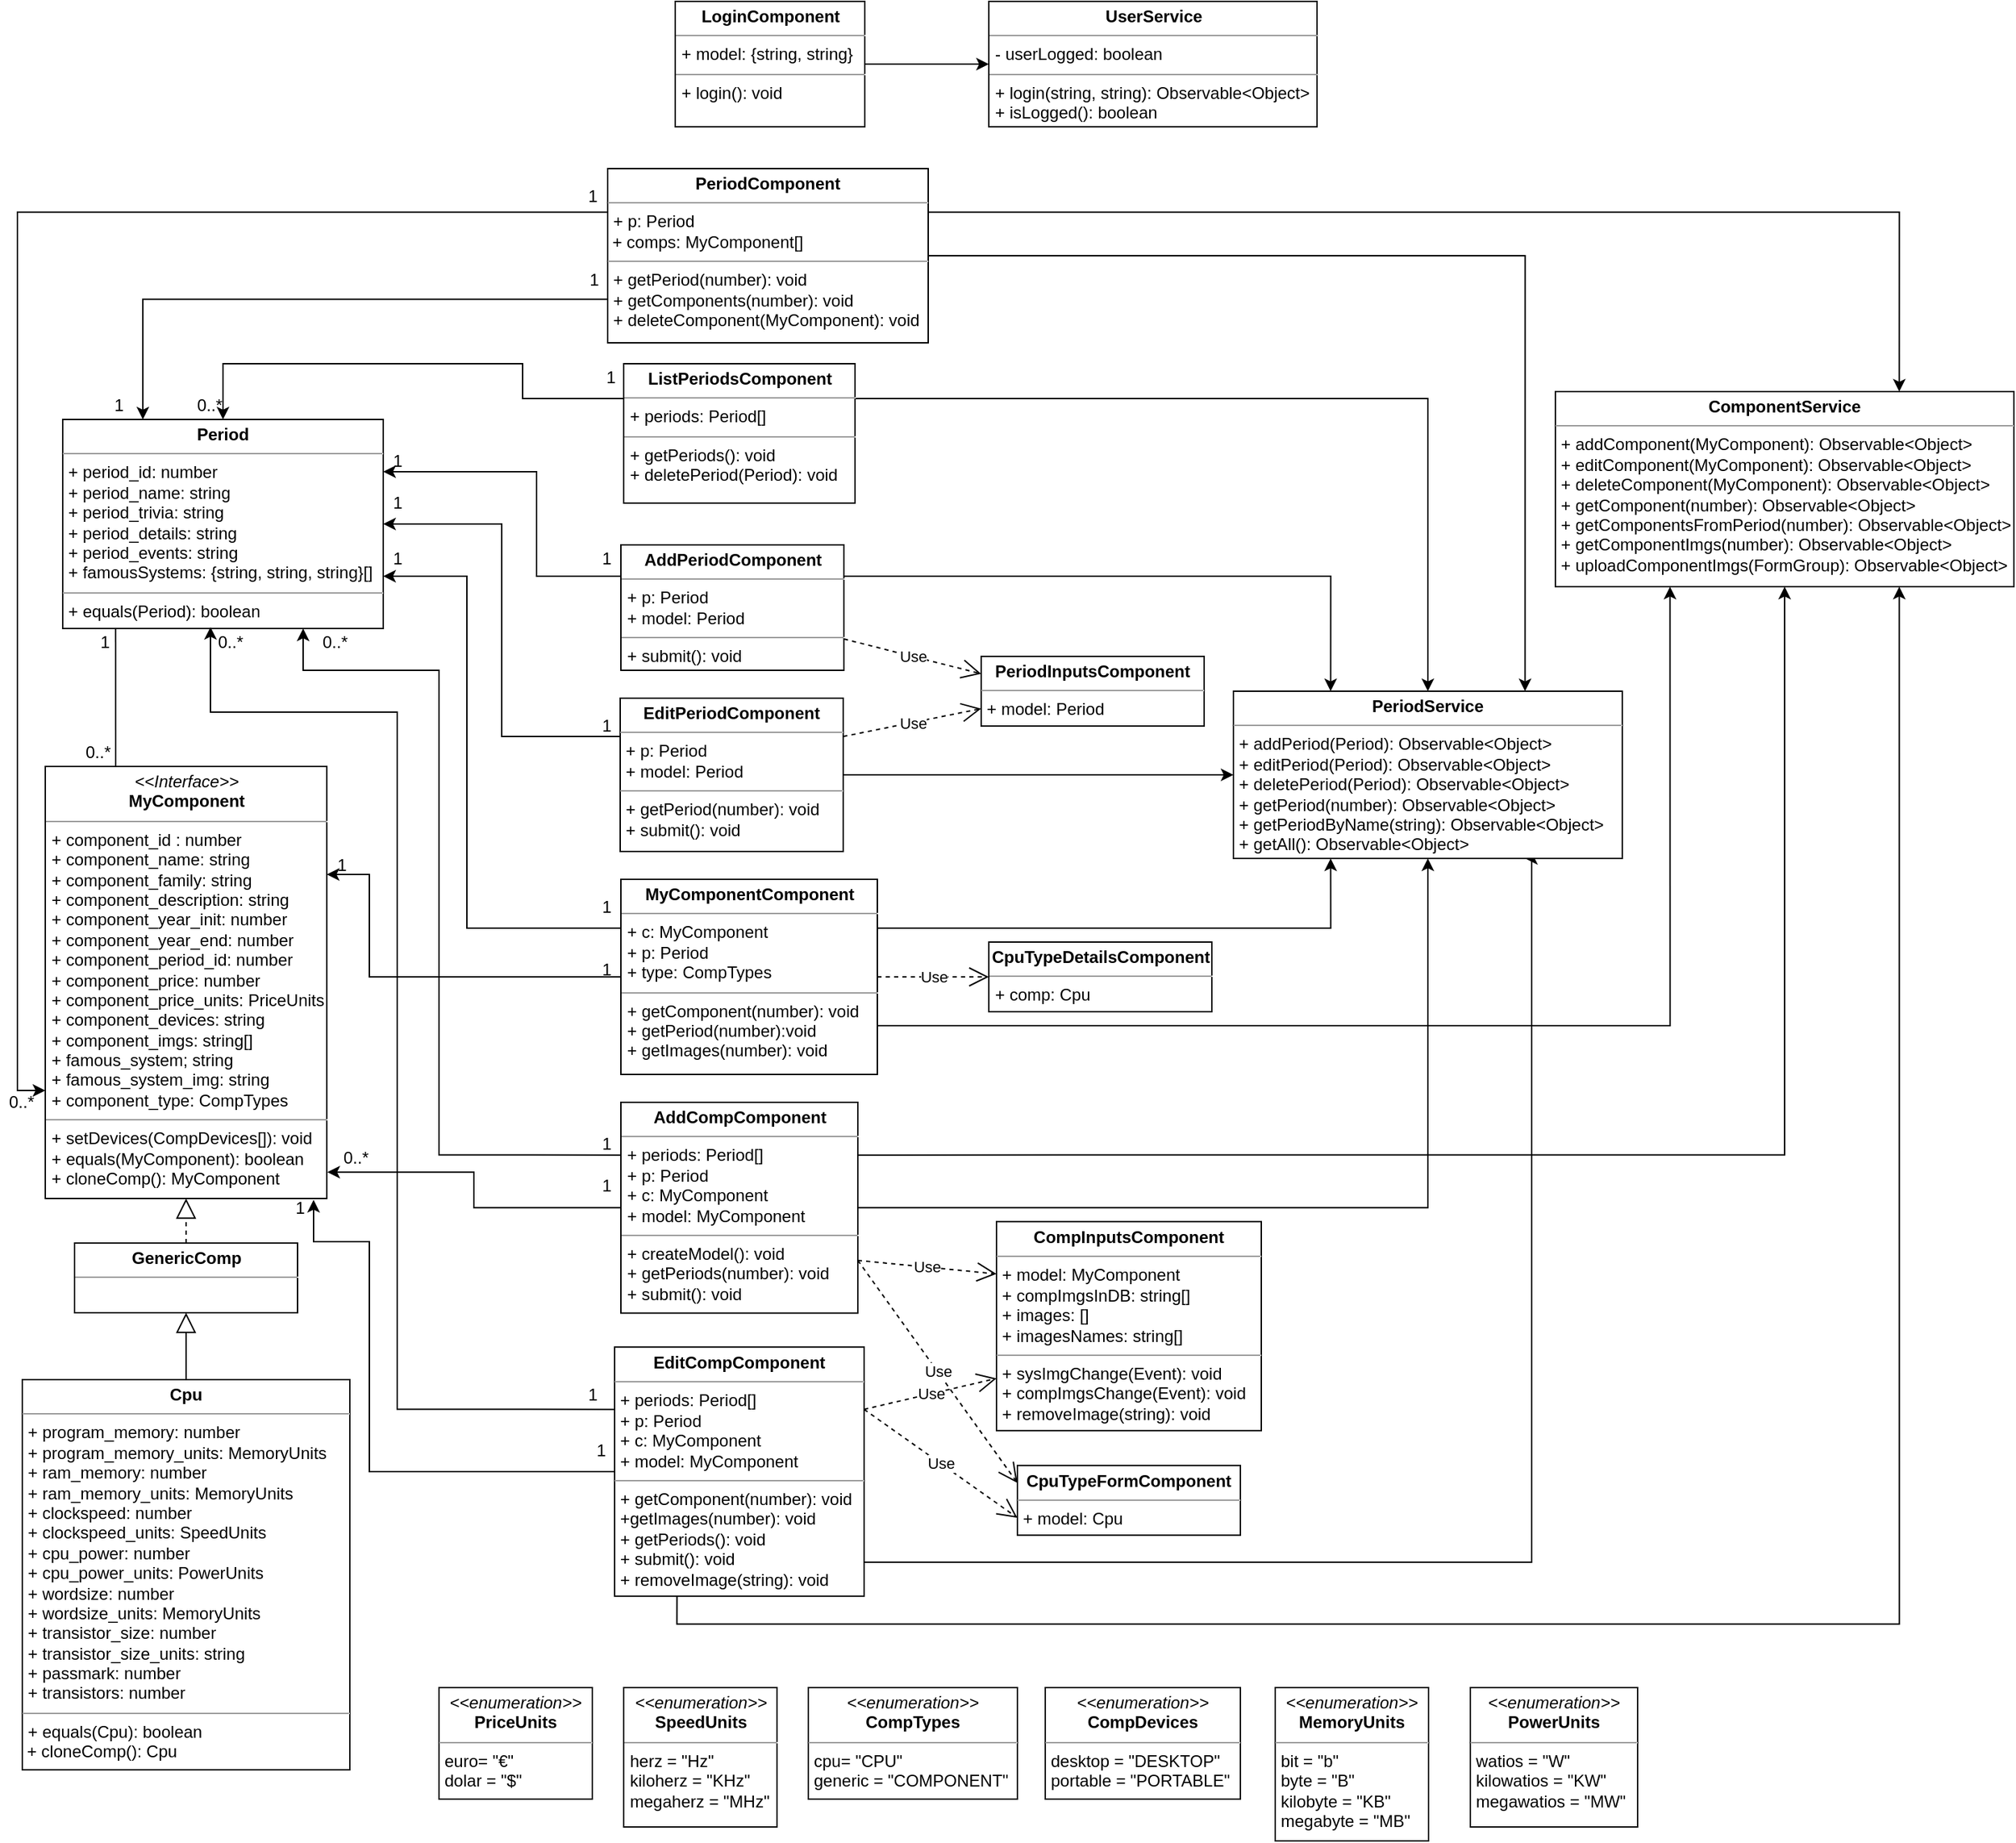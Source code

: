 <mxfile version="18.0.3" type="device"><diagram id="C5RBs43oDa-KdzZeNtuy" name="Page-1"><mxGraphModel dx="780" dy="1112" grid="1" gridSize="10" guides="1" tooltips="1" connect="1" arrows="1" fold="1" page="1" pageScale="1" pageWidth="827" pageHeight="1169" math="0" shadow="0"><root><mxCell id="WIyWlLk6GJQsqaUBKTNV-0"/><mxCell id="WIyWlLk6GJQsqaUBKTNV-1" parent="WIyWlLk6GJQsqaUBKTNV-0"/><mxCell id="YOO6VdOav5865KsUb870-1" style="edgeStyle=orthogonalEdgeStyle;rounded=0;orthogonalLoop=1;jettySize=auto;html=1;exitX=0.25;exitY=0;exitDx=0;exitDy=0;entryX=0.165;entryY=1;entryDx=0;entryDy=0;endArrow=none;endFill=0;entryPerimeter=0;" parent="WIyWlLk6GJQsqaUBKTNV-1" source="FJSKuB5gMshPoz5gB_gB-0" target="FJSKuB5gMshPoz5gB_gB-19" edge="1"><mxGeometry relative="1" as="geometry"/></mxCell><mxCell id="FJSKuB5gMshPoz5gB_gB-0" value="&lt;p style=&quot;margin: 0px ; margin-top: 4px ; text-align: center&quot;&gt;&lt;i&gt;&amp;lt;&amp;lt;Interface&amp;gt;&amp;gt;&lt;/i&gt;&lt;br&gt;&lt;b&gt;MyComponent&lt;/b&gt;&lt;/p&gt;&lt;hr size=&quot;1&quot;&gt;&lt;p style=&quot;margin: 0px ; margin-left: 4px&quot;&gt;+ component_id : number&lt;br&gt;+ component_name: string&lt;/p&gt;&lt;p style=&quot;margin: 0px ; margin-left: 4px&quot;&gt;+ component_family: string&lt;/p&gt;&lt;p style=&quot;margin: 0px ; margin-left: 4px&quot;&gt;+ component_description: string&lt;br&gt;&lt;/p&gt;&lt;p style=&quot;margin: 0px ; margin-left: 4px&quot;&gt;+ component_year_init: number&lt;br&gt;&lt;/p&gt;&lt;p style=&quot;margin: 0px ; margin-left: 4px&quot;&gt;+ component_year_end: number&lt;br&gt;&lt;/p&gt;&lt;p style=&quot;margin: 0px ; margin-left: 4px&quot;&gt;+ component_period_id: number&lt;br&gt;&lt;/p&gt;&lt;p style=&quot;margin: 0px ; margin-left: 4px&quot;&gt;+ component_price: number&lt;br&gt;&lt;/p&gt;&lt;p style=&quot;margin: 0px ; margin-left: 4px&quot;&gt;+ component_price_units: PriceUnits&lt;br&gt;&lt;/p&gt;&lt;p style=&quot;margin: 0px ; margin-left: 4px&quot;&gt;+ component_devices: string&lt;br&gt;&lt;/p&gt;&lt;p style=&quot;margin: 0px ; margin-left: 4px&quot;&gt;+ component_imgs: string[]&lt;br&gt;&lt;/p&gt;&lt;p style=&quot;margin: 0px ; margin-left: 4px&quot;&gt;+ famous_system; string&lt;br&gt;&lt;/p&gt;&lt;p style=&quot;margin: 0px ; margin-left: 4px&quot;&gt;+ famous_system_img: string&lt;/p&gt;&lt;p style=&quot;margin: 0px ; margin-left: 4px&quot;&gt;+ component_type: CompTypes&lt;br&gt;&lt;/p&gt;&lt;hr size=&quot;1&quot;&gt;&lt;p style=&quot;margin: 0px ; margin-left: 4px&quot;&gt;+ setDevices(CompDevices[]): void&lt;br&gt;+ equals(MyComponent): boolean&lt;/p&gt;&lt;p style=&quot;margin: 0px ; margin-left: 4px&quot;&gt;+ cloneComp(): MyComponent&lt;br&gt;&lt;/p&gt;" style="verticalAlign=top;align=left;overflow=fill;fontSize=12;fontFamily=Helvetica;html=1;" parent="WIyWlLk6GJQsqaUBKTNV-1" vertex="1"><mxGeometry x="157.5" y="569" width="202" height="310" as="geometry"/></mxCell><mxCell id="FJSKuB5gMshPoz5gB_gB-4" value="&lt;p style=&quot;margin: 0px ; margin-top: 4px ; text-align: center&quot;&gt;&lt;i&gt;&amp;lt;&amp;lt;enumeration&amp;gt;&amp;gt;&lt;/i&gt;&lt;br&gt;&lt;b&gt;CompDevices&lt;/b&gt;&lt;/p&gt;&lt;hr size=&quot;1&quot;&gt;&lt;p style=&quot;margin: 0px ; margin-left: 4px&quot;&gt;desktop = &quot;DESKTOP&quot;&lt;/p&gt;&lt;p style=&quot;margin: 0px ; margin-left: 4px&quot;&gt;portable = &quot;PORTABLE&quot;&lt;/p&gt;" style="verticalAlign=top;align=left;overflow=fill;fontSize=12;fontFamily=Helvetica;html=1;" parent="WIyWlLk6GJQsqaUBKTNV-1" vertex="1"><mxGeometry x="875" y="1230" width="140" height="80" as="geometry"/></mxCell><mxCell id="FJSKuB5gMshPoz5gB_gB-5" value="&lt;p style=&quot;margin: 0px ; margin-top: 4px ; text-align: center&quot;&gt;&lt;i&gt;&amp;lt;&amp;lt;enumeration&amp;gt;&amp;gt;&lt;/i&gt;&lt;br&gt;&lt;b&gt;CompTypes&lt;/b&gt;&lt;/p&gt;&lt;hr size=&quot;1&quot;&gt;&lt;p style=&quot;margin: 0px ; margin-left: 4px&quot;&gt;cpu= &quot;CPU&quot;&lt;/p&gt;&lt;p style=&quot;margin: 0px ; margin-left: 4px&quot;&gt;generic = &quot;COMPONENT&quot;&lt;/p&gt;" style="verticalAlign=top;align=left;overflow=fill;fontSize=12;fontFamily=Helvetica;html=1;" parent="WIyWlLk6GJQsqaUBKTNV-1" vertex="1"><mxGeometry x="705" y="1230" width="150" height="80" as="geometry"/></mxCell><mxCell id="FJSKuB5gMshPoz5gB_gB-6" value="&lt;p style=&quot;margin: 0px ; margin-top: 4px ; text-align: center&quot;&gt;&lt;i&gt;&amp;lt;&amp;lt;enumeration&amp;gt;&amp;gt;&lt;/i&gt;&lt;br&gt;&lt;b&gt;MemoryUnits&lt;/b&gt;&lt;/p&gt;&lt;hr size=&quot;1&quot;&gt;&lt;p style=&quot;margin: 0px ; margin-left: 4px&quot;&gt;bit = &quot;b&quot;&lt;/p&gt;&lt;p style=&quot;margin: 0px ; margin-left: 4px&quot;&gt;byte = &quot;B&quot;&lt;/p&gt;&lt;p style=&quot;margin: 0px ; margin-left: 4px&quot;&gt;kilobyte = &quot;KB&quot;&lt;/p&gt;&lt;p style=&quot;margin: 0px ; margin-left: 4px&quot;&gt;megabyte = &quot;MB&quot;&lt;/p&gt;" style="verticalAlign=top;align=left;overflow=fill;fontSize=12;fontFamily=Helvetica;html=1;" parent="WIyWlLk6GJQsqaUBKTNV-1" vertex="1"><mxGeometry x="1040" y="1230" width="110" height="110" as="geometry"/></mxCell><mxCell id="FJSKuB5gMshPoz5gB_gB-7" value="&lt;p style=&quot;margin: 0px ; margin-top: 4px ; text-align: center&quot;&gt;&lt;i&gt;&amp;lt;&amp;lt;enumeration&amp;gt;&amp;gt;&lt;/i&gt;&lt;br&gt;&lt;b&gt;SpeedUnits&lt;/b&gt;&lt;/p&gt;&lt;hr size=&quot;1&quot;&gt;&lt;p style=&quot;margin: 0px ; margin-left: 4px&quot;&gt;herz = &quot;Hz&quot;&lt;/p&gt;&lt;p style=&quot;margin: 0px ; margin-left: 4px&quot;&gt;kiloherz = &quot;KHz&quot;&lt;/p&gt;&lt;p style=&quot;margin: 0px ; margin-left: 4px&quot;&gt;megaherz = &quot;MHz&quot;&lt;/p&gt;" style="verticalAlign=top;align=left;overflow=fill;fontSize=12;fontFamily=Helvetica;html=1;" parent="WIyWlLk6GJQsqaUBKTNV-1" vertex="1"><mxGeometry x="572.5" y="1230" width="110" height="100" as="geometry"/></mxCell><mxCell id="FJSKuB5gMshPoz5gB_gB-8" value="&lt;p style=&quot;margin: 0px ; margin-top: 4px ; text-align: center&quot;&gt;&lt;i&gt;&amp;lt;&amp;lt;enumeration&amp;gt;&amp;gt;&lt;/i&gt;&lt;br&gt;&lt;b&gt;PowerUnits&lt;/b&gt;&lt;/p&gt;&lt;hr size=&quot;1&quot;&gt;&lt;p style=&quot;margin: 0px ; margin-left: 4px&quot;&gt;watios = &quot;W&quot;&lt;/p&gt;&lt;p style=&quot;margin: 0px ; margin-left: 4px&quot;&gt;kilowatios = &quot;KW&quot;&lt;/p&gt;&lt;p style=&quot;margin: 0px ; margin-left: 4px&quot;&gt;megawatios = &quot;MW&quot;&lt;/p&gt;" style="verticalAlign=top;align=left;overflow=fill;fontSize=12;fontFamily=Helvetica;html=1;" parent="WIyWlLk6GJQsqaUBKTNV-1" vertex="1"><mxGeometry x="1180" y="1230" width="120" height="100" as="geometry"/></mxCell><mxCell id="FJSKuB5gMshPoz5gB_gB-9" value="&lt;p style=&quot;margin: 0px ; margin-top: 4px ; text-align: center&quot;&gt;&lt;i&gt;&amp;lt;&amp;lt;enumeration&amp;gt;&amp;gt;&lt;/i&gt;&lt;br&gt;&lt;b&gt;PriceUnits&lt;/b&gt;&lt;/p&gt;&lt;hr size=&quot;1&quot;&gt;&lt;p style=&quot;margin: 0px ; margin-left: 4px&quot;&gt;euro= &quot;€&lt;span&gt;&quot;&lt;/span&gt;&lt;/p&gt;&lt;p style=&quot;margin: 0px ; margin-left: 4px&quot;&gt;dolar = &quot;$&quot;&lt;/p&gt;" style="verticalAlign=top;align=left;overflow=fill;fontSize=12;fontFamily=Helvetica;html=1;" parent="WIyWlLk6GJQsqaUBKTNV-1" vertex="1"><mxGeometry x="440" y="1230" width="110" height="80" as="geometry"/></mxCell><mxCell id="FJSKuB5gMshPoz5gB_gB-10" value="" style="endArrow=block;dashed=1;endFill=0;endSize=12;html=1;rounded=0;entryX=0.5;entryY=1;entryDx=0;entryDy=0;exitX=0.5;exitY=0;exitDx=0;exitDy=0;" parent="WIyWlLk6GJQsqaUBKTNV-1" source="FJSKuB5gMshPoz5gB_gB-11" target="FJSKuB5gMshPoz5gB_gB-0" edge="1"><mxGeometry width="160" relative="1" as="geometry"><mxPoint x="231.5" y="911" as="sourcePoint"/><mxPoint x="288.5" y="911" as="targetPoint"/></mxGeometry></mxCell><mxCell id="FJSKuB5gMshPoz5gB_gB-11" value="&lt;p style=&quot;margin: 0px ; margin-top: 4px ; text-align: center&quot;&gt;&lt;b&gt;GenericComp&lt;/b&gt;&lt;/p&gt;&lt;hr size=&quot;1&quot;&gt;&lt;p style=&quot;margin: 0px ; margin-left: 4px&quot;&gt;&lt;/p&gt;&lt;p style=&quot;margin: 0px ; margin-left: 4px&quot;&gt;&lt;br&gt;&lt;/p&gt;" style="verticalAlign=top;align=left;overflow=fill;fontSize=12;fontFamily=Helvetica;html=1;" parent="WIyWlLk6GJQsqaUBKTNV-1" vertex="1"><mxGeometry x="178.5" y="911" width="160" height="50" as="geometry"/></mxCell><mxCell id="FJSKuB5gMshPoz5gB_gB-15" value="&lt;p style=&quot;margin: 0px ; margin-top: 4px ; text-align: center&quot;&gt;&lt;b&gt;Cpu&lt;/b&gt;&lt;/p&gt;&lt;hr size=&quot;1&quot;&gt;&lt;p style=&quot;margin: 0px ; margin-left: 4px&quot;&gt;+&amp;nbsp;&lt;span&gt;program_memory: number&lt;/span&gt;&lt;/p&gt;&lt;p style=&quot;margin: 0px ; margin-left: 4px&quot;&gt;+ program_memory_units: MemoryUnits&lt;/p&gt;&lt;p style=&quot;margin: 0px ; margin-left: 4px&quot;&gt;+ ram_memory: number&lt;/p&gt;&lt;p style=&quot;margin: 0px ; margin-left: 4px&quot;&gt;+ ram_memory_units: MemoryUnits&lt;/p&gt;&lt;p style=&quot;margin: 0px ; margin-left: 4px&quot;&gt;+ clockspeed: number&lt;/p&gt;&lt;p style=&quot;margin: 0px ; margin-left: 4px&quot;&gt;+ clockspeed_units: SpeedUnits&lt;/p&gt;&lt;p style=&quot;margin: 0px ; margin-left: 4px&quot;&gt;+ cpu_power: number&lt;/p&gt;&lt;p style=&quot;margin: 0px ; margin-left: 4px&quot;&gt;+ cpu_power_units: PowerUnits&lt;/p&gt;&lt;p style=&quot;margin: 0px ; margin-left: 4px&quot;&gt;+ wordsize: number&lt;/p&gt;&lt;p style=&quot;margin: 0px ; margin-left: 4px&quot;&gt;+ wordsize_units: MemoryUnits&lt;/p&gt;&lt;p style=&quot;margin: 0px ; margin-left: 4px&quot;&gt;+ transistor_size: number&lt;/p&gt;&lt;p style=&quot;margin: 0px ; margin-left: 4px&quot;&gt;+ transistor_size_units: string&lt;/p&gt;&lt;p style=&quot;margin: 0px ; margin-left: 4px&quot;&gt;+ passmark: number&lt;/p&gt;&lt;p style=&quot;margin: 0px ; margin-left: 4px&quot;&gt;+ transistors: number&lt;/p&gt;&lt;hr size=&quot;1&quot;&gt;&lt;p style=&quot;margin: 0px ; margin-left: 4px&quot;&gt;+ equals(Cpu): boolean&lt;/p&gt;&amp;nbsp;+ cloneComp(): Cpu" style="verticalAlign=top;align=left;overflow=fill;fontSize=12;fontFamily=Helvetica;html=1;" parent="WIyWlLk6GJQsqaUBKTNV-1" vertex="1"><mxGeometry x="141" y="1009" width="235" height="280" as="geometry"/></mxCell><mxCell id="FJSKuB5gMshPoz5gB_gB-18" value="" style="endArrow=block;endFill=0;endSize=12;html=1;rounded=0;entryX=0.5;entryY=1;entryDx=0;entryDy=0;exitX=0.5;exitY=0;exitDx=0;exitDy=0;" parent="WIyWlLk6GJQsqaUBKTNV-1" source="FJSKuB5gMshPoz5gB_gB-15" target="FJSKuB5gMshPoz5gB_gB-11" edge="1"><mxGeometry width="160" relative="1" as="geometry"><mxPoint x="239.5" y="979" as="sourcePoint"/><mxPoint x="399.5" y="979" as="targetPoint"/></mxGeometry></mxCell><mxCell id="FJSKuB5gMshPoz5gB_gB-19" value="&lt;p style=&quot;margin: 0px ; margin-top: 4px ; text-align: center&quot;&gt;&lt;b&gt;Period&lt;/b&gt;&lt;/p&gt;&lt;hr size=&quot;1&quot;&gt;&lt;p style=&quot;margin: 0px ; margin-left: 4px&quot;&gt;+&amp;nbsp;&lt;span&gt;period_id: number&lt;/span&gt;&lt;/p&gt;&lt;p style=&quot;margin: 0px ; margin-left: 4px&quot;&gt;+ period_name: string&lt;/p&gt;&lt;p style=&quot;margin: 0px ; margin-left: 4px&quot;&gt;+ period_trivia: string&lt;/p&gt;&lt;p style=&quot;margin: 0px ; margin-left: 4px&quot;&gt;+ period_details: string&lt;/p&gt;&lt;p style=&quot;margin: 0px ; margin-left: 4px&quot;&gt;+ period_events: string&lt;/p&gt;&lt;p style=&quot;margin: 0px ; margin-left: 4px&quot;&gt;+ famousSystems: {string, string, string}[]&lt;/p&gt;&lt;hr size=&quot;1&quot;&gt;&lt;p style=&quot;margin: 0px ; margin-left: 4px&quot;&gt;+ equals(Period): boolean&lt;/p&gt;" style="verticalAlign=top;align=left;overflow=fill;fontSize=12;fontFamily=Helvetica;html=1;" parent="WIyWlLk6GJQsqaUBKTNV-1" vertex="1"><mxGeometry x="170" y="320" width="230" height="150" as="geometry"/></mxCell><mxCell id="2te2WkNnvzrImMOPD-Q6-28" style="edgeStyle=orthogonalEdgeStyle;rounded=0;orthogonalLoop=1;jettySize=auto;html=1;exitX=0;exitY=0.25;exitDx=0;exitDy=0;entryX=0.75;entryY=1;entryDx=0;entryDy=0;" parent="WIyWlLk6GJQsqaUBKTNV-1" source="2te2WkNnvzrImMOPD-Q6-0" target="FJSKuB5gMshPoz5gB_gB-19" edge="1"><mxGeometry relative="1" as="geometry"><Array as="points"><mxPoint x="440" y="848"/><mxPoint x="440" y="500"/><mxPoint x="343" y="500"/></Array></mxGeometry></mxCell><mxCell id="2te2WkNnvzrImMOPD-Q6-55" style="edgeStyle=orthogonalEdgeStyle;rounded=0;orthogonalLoop=1;jettySize=auto;html=1;exitX=0;exitY=0.5;exitDx=0;exitDy=0;entryX=1.002;entryY=0.939;entryDx=0;entryDy=0;entryPerimeter=0;" parent="WIyWlLk6GJQsqaUBKTNV-1" source="2te2WkNnvzrImMOPD-Q6-0" target="FJSKuB5gMshPoz5gB_gB-0" edge="1"><mxGeometry relative="1" as="geometry"/></mxCell><mxCell id="2te2WkNnvzrImMOPD-Q6-69" style="edgeStyle=orthogonalEdgeStyle;rounded=0;orthogonalLoop=1;jettySize=auto;html=1;exitX=1;exitY=0.25;exitDx=0;exitDy=0;" parent="WIyWlLk6GJQsqaUBKTNV-1" source="2te2WkNnvzrImMOPD-Q6-0" target="2te2WkNnvzrImMOPD-Q6-12" edge="1"><mxGeometry relative="1" as="geometry"/></mxCell><mxCell id="2te2WkNnvzrImMOPD-Q6-76" style="edgeStyle=orthogonalEdgeStyle;rounded=0;orthogonalLoop=1;jettySize=auto;html=1;exitX=1;exitY=0.5;exitDx=0;exitDy=0;entryX=0.5;entryY=1;entryDx=0;entryDy=0;" parent="WIyWlLk6GJQsqaUBKTNV-1" source="2te2WkNnvzrImMOPD-Q6-0" target="2te2WkNnvzrImMOPD-Q6-13" edge="1"><mxGeometry relative="1" as="geometry"/></mxCell><mxCell id="2te2WkNnvzrImMOPD-Q6-0" value="&lt;p style=&quot;margin:0px;margin-top:4px;text-align:center;&quot;&gt;&lt;b&gt;AddCompComponent&lt;/b&gt;&lt;/p&gt;&lt;hr size=&quot;1&quot;&gt;&lt;p style=&quot;margin:0px;margin-left:4px;&quot;&gt;+ periods: Period[]&lt;/p&gt;&lt;p style=&quot;margin:0px;margin-left:4px;&quot;&gt;+ p: Period&lt;/p&gt;&lt;p style=&quot;margin:0px;margin-left:4px;&quot;&gt;+ c: MyComponent&lt;/p&gt;&lt;p style=&quot;margin:0px;margin-left:4px;&quot;&gt;+ model: MyComponent&lt;/p&gt;&lt;hr size=&quot;1&quot;&gt;&lt;p style=&quot;margin:0px;margin-left:4px;&quot;&gt;+ createModel(): void&lt;/p&gt;&lt;p style=&quot;margin:0px;margin-left:4px;&quot;&gt;+ getPeriods(number): void&lt;/p&gt;&lt;p style=&quot;margin:0px;margin-left:4px;&quot;&gt;+ submit(): void&lt;/p&gt;" style="verticalAlign=top;align=left;overflow=fill;fontSize=12;fontFamily=Helvetica;html=1;" parent="WIyWlLk6GJQsqaUBKTNV-1" vertex="1"><mxGeometry x="570.5" y="810" width="170" height="151.25" as="geometry"/></mxCell><mxCell id="2te2WkNnvzrImMOPD-Q6-25" style="edgeStyle=orthogonalEdgeStyle;rounded=0;orthogonalLoop=1;jettySize=auto;html=1;exitX=0;exitY=0.25;exitDx=0;exitDy=0;entryX=1;entryY=0.25;entryDx=0;entryDy=0;" parent="WIyWlLk6GJQsqaUBKTNV-1" source="2te2WkNnvzrImMOPD-Q6-1" target="FJSKuB5gMshPoz5gB_gB-19" edge="1"><mxGeometry relative="1" as="geometry"><Array as="points"><mxPoint x="510" y="433"/><mxPoint x="510" y="358"/></Array></mxGeometry></mxCell><mxCell id="2te2WkNnvzrImMOPD-Q6-73" style="edgeStyle=orthogonalEdgeStyle;rounded=0;orthogonalLoop=1;jettySize=auto;html=1;exitX=1;exitY=0.25;exitDx=0;exitDy=0;entryX=0.25;entryY=0;entryDx=0;entryDy=0;" parent="WIyWlLk6GJQsqaUBKTNV-1" source="2te2WkNnvzrImMOPD-Q6-1" target="2te2WkNnvzrImMOPD-Q6-13" edge="1"><mxGeometry relative="1" as="geometry"/></mxCell><mxCell id="2te2WkNnvzrImMOPD-Q6-1" value="&lt;p style=&quot;margin:0px;margin-top:4px;text-align:center;&quot;&gt;&lt;b&gt;AddPeriodComponent&lt;/b&gt;&lt;/p&gt;&lt;hr size=&quot;1&quot;&gt;&lt;p style=&quot;margin:0px;margin-left:4px;&quot;&gt;+ p: Period&lt;/p&gt;&lt;p style=&quot;margin:0px;margin-left:4px;&quot;&gt;+ model: Period&lt;/p&gt;&lt;hr size=&quot;1&quot;&gt;&lt;p style=&quot;margin:0px;margin-left:4px;&quot;&gt;+ submit(): void&lt;/p&gt;" style="verticalAlign=top;align=left;overflow=fill;fontSize=12;fontFamily=Helvetica;html=1;" parent="WIyWlLk6GJQsqaUBKTNV-1" vertex="1"><mxGeometry x="570.5" y="410" width="160" height="90" as="geometry"/></mxCell><mxCell id="2te2WkNnvzrImMOPD-Q6-2" value="&lt;p style=&quot;margin:0px;margin-top:4px;text-align:center;&quot;&gt;&lt;b&gt;CompInputsComponent&lt;/b&gt;&lt;/p&gt;&lt;hr size=&quot;1&quot;&gt;&lt;p style=&quot;margin:0px;margin-left:4px;&quot;&gt;+ model: MyComponent&lt;/p&gt;&lt;p style=&quot;margin:0px;margin-left:4px;&quot;&gt;+ compImgsInDB: string[]&lt;/p&gt;&lt;p style=&quot;margin:0px;margin-left:4px;&quot;&gt;+ images: []&lt;/p&gt;&lt;p style=&quot;margin:0px;margin-left:4px;&quot;&gt;+ imagesNames: string[]&lt;/p&gt;&lt;hr size=&quot;1&quot;&gt;&lt;p style=&quot;margin:0px;margin-left:4px;&quot;&gt;&lt;span style=&quot;background-color: initial;&quot;&gt;+ sysImgChange(Event): void&lt;/span&gt;&lt;br&gt;&lt;/p&gt;&lt;p style=&quot;margin:0px;margin-left:4px;&quot;&gt;+ compImgsChange(Event): void&lt;/p&gt;&lt;p style=&quot;margin:0px;margin-left:4px;&quot;&gt;+ removeImage(string): void&lt;/p&gt;" style="verticalAlign=top;align=left;overflow=fill;fontSize=12;fontFamily=Helvetica;html=1;" parent="WIyWlLk6GJQsqaUBKTNV-1" vertex="1"><mxGeometry x="840" y="895.63" width="190" height="150" as="geometry"/></mxCell><mxCell id="2te2WkNnvzrImMOPD-Q6-3" value="&lt;p style=&quot;margin:0px;margin-top:4px;text-align:center;&quot;&gt;&lt;b&gt;CpuTypeDetailsComponent&lt;/b&gt;&lt;/p&gt;&lt;hr size=&quot;1&quot;&gt;&lt;p style=&quot;margin:0px;margin-left:4px;&quot;&gt;+ comp: Cpu&lt;/p&gt;&lt;p style=&quot;margin:0px;margin-left:4px;&quot;&gt;&lt;br&gt;&lt;/p&gt;" style="verticalAlign=top;align=left;overflow=fill;fontSize=12;fontFamily=Helvetica;html=1;" parent="WIyWlLk6GJQsqaUBKTNV-1" vertex="1"><mxGeometry x="834.5" y="695" width="160" height="50" as="geometry"/></mxCell><mxCell id="2te2WkNnvzrImMOPD-Q6-4" value="&lt;p style=&quot;margin:0px;margin-top:4px;text-align:center;&quot;&gt;&lt;b&gt;CpuTypeFormComponent&lt;/b&gt;&lt;/p&gt;&lt;hr size=&quot;1&quot;&gt;&lt;p style=&quot;margin:0px;margin-left:4px;&quot;&gt;+ model: Cpu&lt;/p&gt;&lt;p style=&quot;margin:0px;margin-left:4px;&quot;&gt;&lt;br&gt;&lt;/p&gt;" style="verticalAlign=top;align=left;overflow=fill;fontSize=12;fontFamily=Helvetica;html=1;" parent="WIyWlLk6GJQsqaUBKTNV-1" vertex="1"><mxGeometry x="855" y="1070.63" width="160" height="50" as="geometry"/></mxCell><mxCell id="2te2WkNnvzrImMOPD-Q6-29" style="edgeStyle=orthogonalEdgeStyle;rounded=0;orthogonalLoop=1;jettySize=auto;html=1;exitX=0;exitY=0.25;exitDx=0;exitDy=0;entryX=0.461;entryY=0.993;entryDx=0;entryDy=0;entryPerimeter=0;" parent="WIyWlLk6GJQsqaUBKTNV-1" source="2te2WkNnvzrImMOPD-Q6-5" target="FJSKuB5gMshPoz5gB_gB-19" edge="1"><mxGeometry relative="1" as="geometry"><Array as="points"><mxPoint x="410" y="1030"/><mxPoint x="410" y="530"/><mxPoint x="276" y="530"/></Array></mxGeometry></mxCell><mxCell id="2te2WkNnvzrImMOPD-Q6-58" style="edgeStyle=orthogonalEdgeStyle;rounded=0;orthogonalLoop=1;jettySize=auto;html=1;exitX=0;exitY=0.5;exitDx=0;exitDy=0;" parent="WIyWlLk6GJQsqaUBKTNV-1" source="2te2WkNnvzrImMOPD-Q6-5" edge="1"><mxGeometry relative="1" as="geometry"><mxPoint x="350" y="880" as="targetPoint"/><Array as="points"><mxPoint x="390" y="1075"/><mxPoint x="390" y="910"/><mxPoint x="350" y="910"/></Array></mxGeometry></mxCell><mxCell id="2te2WkNnvzrImMOPD-Q6-70" style="edgeStyle=orthogonalEdgeStyle;rounded=0;orthogonalLoop=1;jettySize=auto;html=1;exitX=0.25;exitY=1;exitDx=0;exitDy=0;entryX=0.75;entryY=1;entryDx=0;entryDy=0;" parent="WIyWlLk6GJQsqaUBKTNV-1" source="2te2WkNnvzrImMOPD-Q6-5" target="2te2WkNnvzrImMOPD-Q6-12" edge="1"><mxGeometry relative="1" as="geometry"/></mxCell><mxCell id="2te2WkNnvzrImMOPD-Q6-77" style="edgeStyle=orthogonalEdgeStyle;rounded=0;orthogonalLoop=1;jettySize=auto;html=1;exitX=1;exitY=0.75;exitDx=0;exitDy=0;entryX=0.75;entryY=1;entryDx=0;entryDy=0;" parent="WIyWlLk6GJQsqaUBKTNV-1" source="2te2WkNnvzrImMOPD-Q6-5" target="2te2WkNnvzrImMOPD-Q6-13" edge="1"><mxGeometry relative="1" as="geometry"><Array as="points"><mxPoint x="745" y="1140"/><mxPoint x="1224" y="1140"/></Array><mxPoint x="1230" y="660" as="targetPoint"/></mxGeometry></mxCell><mxCell id="2te2WkNnvzrImMOPD-Q6-5" value="&lt;p style=&quot;margin:0px;margin-top:4px;text-align:center;&quot;&gt;&lt;b&gt;EditCompComponent&lt;/b&gt;&lt;/p&gt;&lt;hr size=&quot;1&quot;&gt;&lt;p style=&quot;margin:0px;margin-left:4px;&quot;&gt;&lt;span style=&quot;background-color: initial;&quot;&gt;+ periods: Period[]&lt;/span&gt;&lt;br&gt;&lt;/p&gt;&lt;p style=&quot;margin: 0px 0px 0px 4px;&quot;&gt;+ p: Period&lt;/p&gt;&lt;p style=&quot;margin: 0px 0px 0px 4px;&quot;&gt;+ c: MyComponent&lt;/p&gt;&lt;p style=&quot;margin: 0px 0px 0px 4px;&quot;&gt;+ model: MyComponent&lt;/p&gt;&lt;hr size=&quot;1&quot;&gt;&lt;p style=&quot;margin:0px;margin-left:4px;&quot;&gt;+ getComponent(number): void&lt;/p&gt;&lt;p style=&quot;margin:0px;margin-left:4px;&quot;&gt;+getImages(number): void&lt;/p&gt;&lt;p style=&quot;margin:0px;margin-left:4px;&quot;&gt;+ getPeriods(): void&lt;/p&gt;&lt;p style=&quot;margin:0px;margin-left:4px;&quot;&gt;+ submit(): void&lt;/p&gt;&lt;p style=&quot;margin:0px;margin-left:4px;&quot;&gt;+ removeImage(string): void&lt;/p&gt;" style="verticalAlign=top;align=left;overflow=fill;fontSize=12;fontFamily=Helvetica;html=1;" parent="WIyWlLk6GJQsqaUBKTNV-1" vertex="1"><mxGeometry x="566" y="985.63" width="179" height="178.75" as="geometry"/></mxCell><mxCell id="2te2WkNnvzrImMOPD-Q6-26" style="edgeStyle=orthogonalEdgeStyle;rounded=0;orthogonalLoop=1;jettySize=auto;html=1;exitX=0;exitY=0.25;exitDx=0;exitDy=0;entryX=1;entryY=0.5;entryDx=0;entryDy=0;" parent="WIyWlLk6GJQsqaUBKTNV-1" source="2te2WkNnvzrImMOPD-Q6-6" target="FJSKuB5gMshPoz5gB_gB-19" edge="1"><mxGeometry relative="1" as="geometry"/></mxCell><mxCell id="2te2WkNnvzrImMOPD-Q6-74" style="edgeStyle=orthogonalEdgeStyle;rounded=0;orthogonalLoop=1;jettySize=auto;html=1;exitX=1;exitY=0.5;exitDx=0;exitDy=0;" parent="WIyWlLk6GJQsqaUBKTNV-1" source="2te2WkNnvzrImMOPD-Q6-6" target="2te2WkNnvzrImMOPD-Q6-13" edge="1"><mxGeometry relative="1" as="geometry"/></mxCell><mxCell id="2te2WkNnvzrImMOPD-Q6-6" value="&lt;p style=&quot;margin:0px;margin-top:4px;text-align:center;&quot;&gt;&lt;b&gt;EditPeriodComponent&lt;/b&gt;&lt;/p&gt;&lt;hr size=&quot;1&quot;&gt;&lt;p style=&quot;margin:0px;margin-left:4px;&quot;&gt;+ p: Period&lt;/p&gt;&lt;p style=&quot;margin:0px;margin-left:4px;&quot;&gt;+ model: Period&lt;/p&gt;&lt;hr size=&quot;1&quot;&gt;&lt;p style=&quot;margin:0px;margin-left:4px;&quot;&gt;+ getPeriod(number): void&lt;/p&gt;&lt;p style=&quot;margin:0px;margin-left:4px;&quot;&gt;+ submit(): void&lt;/p&gt;" style="verticalAlign=top;align=left;overflow=fill;fontSize=12;fontFamily=Helvetica;html=1;" parent="WIyWlLk6GJQsqaUBKTNV-1" vertex="1"><mxGeometry x="570" y="520" width="160" height="110" as="geometry"/></mxCell><mxCell id="2te2WkNnvzrImMOPD-Q6-36" style="edgeStyle=orthogonalEdgeStyle;rounded=0;orthogonalLoop=1;jettySize=auto;html=1;exitX=0;exitY=0.25;exitDx=0;exitDy=0;entryX=0.5;entryY=0;entryDx=0;entryDy=0;" parent="WIyWlLk6GJQsqaUBKTNV-1" source="2te2WkNnvzrImMOPD-Q6-7" target="FJSKuB5gMshPoz5gB_gB-19" edge="1"><mxGeometry relative="1" as="geometry"><Array as="points"><mxPoint x="500" y="305"/><mxPoint x="500" y="280"/><mxPoint x="285" y="280"/></Array></mxGeometry></mxCell><mxCell id="2te2WkNnvzrImMOPD-Q6-72" style="edgeStyle=orthogonalEdgeStyle;rounded=0;orthogonalLoop=1;jettySize=auto;html=1;exitX=1;exitY=0.25;exitDx=0;exitDy=0;" parent="WIyWlLk6GJQsqaUBKTNV-1" source="2te2WkNnvzrImMOPD-Q6-7" target="2te2WkNnvzrImMOPD-Q6-13" edge="1"><mxGeometry relative="1" as="geometry"/></mxCell><mxCell id="2te2WkNnvzrImMOPD-Q6-7" value="&lt;p style=&quot;margin:0px;margin-top:4px;text-align:center;&quot;&gt;&lt;b&gt;ListPeriodsComponent&lt;/b&gt;&lt;/p&gt;&lt;hr size=&quot;1&quot;&gt;&lt;p style=&quot;margin:0px;margin-left:4px;&quot;&gt;+ periods: Period[]&lt;/p&gt;&lt;hr size=&quot;1&quot;&gt;&lt;p style=&quot;margin:0px;margin-left:4px;&quot;&gt;+ getPeriods(): void&lt;/p&gt;&lt;p style=&quot;margin:0px;margin-left:4px;&quot;&gt;+ deletePeriod(Period): void&lt;/p&gt;" style="verticalAlign=top;align=left;overflow=fill;fontSize=12;fontFamily=Helvetica;html=1;" parent="WIyWlLk6GJQsqaUBKTNV-1" vertex="1"><mxGeometry x="572.5" y="280" width="166" height="100" as="geometry"/></mxCell><mxCell id="2te2WkNnvzrImMOPD-Q6-22" style="edgeStyle=orthogonalEdgeStyle;rounded=0;orthogonalLoop=1;jettySize=auto;html=1;exitX=1;exitY=0.5;exitDx=0;exitDy=0;" parent="WIyWlLk6GJQsqaUBKTNV-1" source="2te2WkNnvzrImMOPD-Q6-8" target="2te2WkNnvzrImMOPD-Q6-14" edge="1"><mxGeometry relative="1" as="geometry"/></mxCell><mxCell id="2te2WkNnvzrImMOPD-Q6-8" value="&lt;p style=&quot;margin:0px;margin-top:4px;text-align:center;&quot;&gt;&lt;b&gt;LoginComponent&lt;/b&gt;&lt;/p&gt;&lt;hr size=&quot;1&quot;&gt;&lt;p style=&quot;margin:0px;margin-left:4px;&quot;&gt;+ model: {string, string}&lt;/p&gt;&lt;hr size=&quot;1&quot;&gt;&lt;p style=&quot;margin:0px;margin-left:4px;&quot;&gt;+ login(): void&lt;/p&gt;" style="verticalAlign=top;align=left;overflow=fill;fontSize=12;fontFamily=Helvetica;html=1;" parent="WIyWlLk6GJQsqaUBKTNV-1" vertex="1"><mxGeometry x="609.5" y="20" width="136" height="90" as="geometry"/></mxCell><mxCell id="2te2WkNnvzrImMOPD-Q6-27" style="edgeStyle=orthogonalEdgeStyle;rounded=0;orthogonalLoop=1;jettySize=auto;html=1;exitX=0;exitY=0.25;exitDx=0;exitDy=0;entryX=1;entryY=0.75;entryDx=0;entryDy=0;" parent="WIyWlLk6GJQsqaUBKTNV-1" source="2te2WkNnvzrImMOPD-Q6-9" target="FJSKuB5gMshPoz5gB_gB-19" edge="1"><mxGeometry relative="1" as="geometry"><Array as="points"><mxPoint x="460" y="685"/><mxPoint x="460" y="433"/></Array></mxGeometry></mxCell><mxCell id="2te2WkNnvzrImMOPD-Q6-50" style="edgeStyle=orthogonalEdgeStyle;rounded=0;orthogonalLoop=1;jettySize=auto;html=1;exitX=0;exitY=0.5;exitDx=0;exitDy=0;entryX=1;entryY=0.25;entryDx=0;entryDy=0;" parent="WIyWlLk6GJQsqaUBKTNV-1" source="2te2WkNnvzrImMOPD-Q6-9" target="FJSKuB5gMshPoz5gB_gB-0" edge="1"><mxGeometry relative="1" as="geometry"><Array as="points"><mxPoint x="390" y="720"/><mxPoint x="390" y="647"/></Array></mxGeometry></mxCell><mxCell id="2te2WkNnvzrImMOPD-Q6-64" style="edgeStyle=orthogonalEdgeStyle;rounded=0;orthogonalLoop=1;jettySize=auto;html=1;exitX=1;exitY=0.75;exitDx=0;exitDy=0;entryX=0.25;entryY=1;entryDx=0;entryDy=0;" parent="WIyWlLk6GJQsqaUBKTNV-1" source="2te2WkNnvzrImMOPD-Q6-9" target="2te2WkNnvzrImMOPD-Q6-12" edge="1"><mxGeometry relative="1" as="geometry"/></mxCell><mxCell id="2te2WkNnvzrImMOPD-Q6-75" style="edgeStyle=orthogonalEdgeStyle;rounded=0;orthogonalLoop=1;jettySize=auto;html=1;exitX=1;exitY=0.25;exitDx=0;exitDy=0;entryX=0.25;entryY=1;entryDx=0;entryDy=0;" parent="WIyWlLk6GJQsqaUBKTNV-1" source="2te2WkNnvzrImMOPD-Q6-9" target="2te2WkNnvzrImMOPD-Q6-13" edge="1"><mxGeometry relative="1" as="geometry"/></mxCell><mxCell id="2te2WkNnvzrImMOPD-Q6-9" value="&lt;p style=&quot;margin:0px;margin-top:4px;text-align:center;&quot;&gt;&lt;b&gt;MyComponentComponent&lt;/b&gt;&lt;/p&gt;&lt;hr size=&quot;1&quot;&gt;&lt;p style=&quot;margin:0px;margin-left:4px;&quot;&gt;+ c: MyComponent&lt;/p&gt;&lt;p style=&quot;margin:0px;margin-left:4px;&quot;&gt;+ p: Period&lt;/p&gt;&lt;p style=&quot;margin:0px;margin-left:4px;&quot;&gt;+ type: CompTypes&lt;/p&gt;&lt;hr size=&quot;1&quot;&gt;&lt;p style=&quot;margin:0px;margin-left:4px;&quot;&gt;+ getComponent(number): void&lt;/p&gt;&lt;p style=&quot;margin:0px;margin-left:4px;&quot;&gt;+ getPeriod(number):void&lt;/p&gt;&lt;p style=&quot;margin:0px;margin-left:4px;&quot;&gt;+ getImages(number): void&lt;/p&gt;" style="verticalAlign=top;align=left;overflow=fill;fontSize=12;fontFamily=Helvetica;html=1;" parent="WIyWlLk6GJQsqaUBKTNV-1" vertex="1"><mxGeometry x="570.5" y="650" width="184" height="140" as="geometry"/></mxCell><mxCell id="2te2WkNnvzrImMOPD-Q6-34" style="edgeStyle=orthogonalEdgeStyle;rounded=0;orthogonalLoop=1;jettySize=auto;html=1;exitX=0;exitY=0.75;exitDx=0;exitDy=0;entryX=0.25;entryY=0;entryDx=0;entryDy=0;" parent="WIyWlLk6GJQsqaUBKTNV-1" source="2te2WkNnvzrImMOPD-Q6-10" target="FJSKuB5gMshPoz5gB_gB-19" edge="1"><mxGeometry relative="1" as="geometry"/></mxCell><mxCell id="2te2WkNnvzrImMOPD-Q6-35" style="edgeStyle=orthogonalEdgeStyle;rounded=0;orthogonalLoop=1;jettySize=auto;html=1;exitX=0;exitY=0.25;exitDx=0;exitDy=0;entryX=0;entryY=0.75;entryDx=0;entryDy=0;" parent="WIyWlLk6GJQsqaUBKTNV-1" source="2te2WkNnvzrImMOPD-Q6-10" target="FJSKuB5gMshPoz5gB_gB-0" edge="1"><mxGeometry relative="1" as="geometry"/></mxCell><mxCell id="2te2WkNnvzrImMOPD-Q6-63" style="edgeStyle=orthogonalEdgeStyle;rounded=0;orthogonalLoop=1;jettySize=auto;html=1;exitX=1;exitY=0.25;exitDx=0;exitDy=0;entryX=0.75;entryY=0;entryDx=0;entryDy=0;" parent="WIyWlLk6GJQsqaUBKTNV-1" source="2te2WkNnvzrImMOPD-Q6-10" target="2te2WkNnvzrImMOPD-Q6-12" edge="1"><mxGeometry relative="1" as="geometry"/></mxCell><mxCell id="2te2WkNnvzrImMOPD-Q6-71" style="edgeStyle=orthogonalEdgeStyle;rounded=0;orthogonalLoop=1;jettySize=auto;html=1;exitX=1;exitY=0.5;exitDx=0;exitDy=0;entryX=0.75;entryY=0;entryDx=0;entryDy=0;" parent="WIyWlLk6GJQsqaUBKTNV-1" source="2te2WkNnvzrImMOPD-Q6-10" target="2te2WkNnvzrImMOPD-Q6-13" edge="1"><mxGeometry relative="1" as="geometry"/></mxCell><mxCell id="2te2WkNnvzrImMOPD-Q6-10" value="&lt;p style=&quot;margin:0px;margin-top:4px;text-align:center;&quot;&gt;&lt;b&gt;PeriodComponent&lt;/b&gt;&lt;/p&gt;&lt;hr size=&quot;1&quot;&gt;&lt;p style=&quot;margin: 0px 0px 0px 4px;&quot;&gt;&lt;span style=&quot;background-color: initial;&quot;&gt;+ p: Period&lt;/span&gt;&lt;br&gt;&lt;/p&gt;&lt;div&gt;&amp;nbsp;+ comps: MyComponent[]&lt;/div&gt;&lt;hr size=&quot;1&quot;&gt;&lt;p style=&quot;margin:0px;margin-left:4px;&quot;&gt;+ getPeriod(number): void&lt;/p&gt;&lt;p style=&quot;margin:0px;margin-left:4px;&quot;&gt;+ getComponents(number): void&lt;/p&gt;&lt;p style=&quot;margin:0px;margin-left:4px;&quot;&gt;+ deleteComponent(MyComponent): void&lt;/p&gt;" style="verticalAlign=top;align=left;overflow=fill;fontSize=12;fontFamily=Helvetica;html=1;" parent="WIyWlLk6GJQsqaUBKTNV-1" vertex="1"><mxGeometry x="561" y="140" width="230" height="125" as="geometry"/></mxCell><mxCell id="2te2WkNnvzrImMOPD-Q6-11" value="&lt;p style=&quot;margin:0px;margin-top:4px;text-align:center;&quot;&gt;&lt;b&gt;PeriodInputsComponent&lt;/b&gt;&lt;/p&gt;&lt;hr size=&quot;1&quot;&gt;&lt;p style=&quot;margin:0px;margin-left:4px;&quot;&gt;+ model: Period&lt;/p&gt;&lt;p style=&quot;margin:0px;margin-left:4px;&quot;&gt;&lt;br&gt;&lt;/p&gt;" style="verticalAlign=top;align=left;overflow=fill;fontSize=12;fontFamily=Helvetica;html=1;" parent="WIyWlLk6GJQsqaUBKTNV-1" vertex="1"><mxGeometry x="829" y="490" width="160" height="50" as="geometry"/></mxCell><mxCell id="2te2WkNnvzrImMOPD-Q6-12" value="&lt;p style=&quot;margin:0px;margin-top:4px;text-align:center;&quot;&gt;&lt;b&gt;ComponentService&lt;/b&gt;&lt;/p&gt;&lt;hr size=&quot;1&quot;&gt;&lt;p style=&quot;margin:0px;margin-left:4px;&quot;&gt;&lt;/p&gt;&lt;p style=&quot;margin:0px;margin-left:4px;&quot;&gt;+ addComponent(MyComponent): Observable&amp;lt;Object&amp;gt;&lt;/p&gt;&lt;p style=&quot;margin:0px;margin-left:4px;&quot;&gt;+ editComponent(MyComponent): Observable&amp;lt;Object&amp;gt;&lt;/p&gt;&lt;p style=&quot;margin:0px;margin-left:4px;&quot;&gt;+ deleteComponent(MyComponent): Observable&amp;lt;Object&amp;gt;&lt;/p&gt;&lt;p style=&quot;margin:0px;margin-left:4px;&quot;&gt;+ getComponent(number): Observable&amp;lt;Object&amp;gt;&lt;/p&gt;&lt;p style=&quot;margin:0px;margin-left:4px;&quot;&gt;+ getComponentsFromPeriod(number): Observable&amp;lt;Object&amp;gt;&lt;/p&gt;&lt;p style=&quot;margin:0px;margin-left:4px;&quot;&gt;+ getComponentImgs(number): Observable&amp;lt;Object&amp;gt;&lt;/p&gt;&lt;p style=&quot;margin:0px;margin-left:4px;&quot;&gt;+ uploadComponentImgs(FormGroup): Observable&amp;lt;Object&amp;gt;&lt;/p&gt;" style="verticalAlign=top;align=left;overflow=fill;fontSize=12;fontFamily=Helvetica;html=1;" parent="WIyWlLk6GJQsqaUBKTNV-1" vertex="1"><mxGeometry x="1241" y="300" width="329" height="140" as="geometry"/></mxCell><mxCell id="2te2WkNnvzrImMOPD-Q6-13" value="&lt;p style=&quot;margin:0px;margin-top:4px;text-align:center;&quot;&gt;&lt;b&gt;PeriodService&lt;/b&gt;&lt;/p&gt;&lt;hr size=&quot;1&quot;&gt;&lt;p style=&quot;margin:0px;margin-left:4px;&quot;&gt;&lt;span style=&quot;background-color: initial;&quot;&gt;+ addPeriod(Period): Observable&amp;lt;Object&amp;gt;&lt;/span&gt;&lt;/p&gt;&lt;p style=&quot;margin:0px;margin-left:4px;&quot;&gt;&lt;span style=&quot;background-color: initial;&quot;&gt;+ editPeriod(Period): Observable&amp;lt;Object&amp;gt;&lt;/span&gt;&lt;/p&gt;&lt;p style=&quot;margin:0px;margin-left:4px;&quot;&gt;&lt;span style=&quot;background-color: initial;&quot;&gt;+ deletePeriod(Period): Observable&amp;lt;Object&amp;gt;&lt;/span&gt;&lt;/p&gt;&lt;p style=&quot;margin:0px;margin-left:4px;&quot;&gt;&lt;span style=&quot;background-color: initial;&quot;&gt;+ getPeriod(number): Observable&amp;lt;Object&amp;gt;&lt;/span&gt;&lt;/p&gt;&lt;p style=&quot;margin:0px;margin-left:4px;&quot;&gt;&lt;span style=&quot;background-color: initial;&quot;&gt;+ getPeriodByName(string): Observable&amp;lt;Object&amp;gt;&lt;/span&gt;&lt;/p&gt;&lt;p style=&quot;margin:0px;margin-left:4px;&quot;&gt;&lt;span style=&quot;background-color: initial;&quot;&gt;+ getAll(): Observable&amp;lt;Object&amp;gt;&lt;/span&gt;&lt;/p&gt;" style="verticalAlign=top;align=left;overflow=fill;fontSize=12;fontFamily=Helvetica;html=1;" parent="WIyWlLk6GJQsqaUBKTNV-1" vertex="1"><mxGeometry x="1010" y="515" width="279" height="120" as="geometry"/></mxCell><mxCell id="2te2WkNnvzrImMOPD-Q6-14" value="&lt;p style=&quot;margin:0px;margin-top:4px;text-align:center;&quot;&gt;&lt;b&gt;UserService&lt;/b&gt;&lt;/p&gt;&lt;hr size=&quot;1&quot;&gt;&lt;p style=&quot;margin:0px;margin-left:4px;&quot;&gt;- userLogged: boolean&lt;/p&gt;&lt;hr size=&quot;1&quot;&gt;&lt;p style=&quot;margin:0px;margin-left:4px;&quot;&gt;+ login(string, string): Observable&amp;lt;Object&amp;gt;&lt;/p&gt;&lt;p style=&quot;margin:0px;margin-left:4px;&quot;&gt;+ isLogged(): boolean&lt;/p&gt;" style="verticalAlign=top;align=left;overflow=fill;fontSize=12;fontFamily=Helvetica;html=1;" parent="WIyWlLk6GJQsqaUBKTNV-1" vertex="1"><mxGeometry x="834.5" y="20" width="235.5" height="90" as="geometry"/></mxCell><mxCell id="2te2WkNnvzrImMOPD-Q6-15" value="Use" style="endArrow=open;endSize=12;dashed=1;html=1;rounded=0;exitX=1;exitY=0.75;exitDx=0;exitDy=0;entryX=0;entryY=0.25;entryDx=0;entryDy=0;" parent="WIyWlLk6GJQsqaUBKTNV-1" source="2te2WkNnvzrImMOPD-Q6-0" target="2te2WkNnvzrImMOPD-Q6-2" edge="1"><mxGeometry width="160" relative="1" as="geometry"><mxPoint x="749.5" y="1160" as="sourcePoint"/><mxPoint x="909.5" y="1160" as="targetPoint"/></mxGeometry></mxCell><mxCell id="2te2WkNnvzrImMOPD-Q6-16" value="Use" style="endArrow=open;endSize=12;dashed=1;html=1;rounded=0;exitX=1;exitY=0.25;exitDx=0;exitDy=0;entryX=0;entryY=0.75;entryDx=0;entryDy=0;" parent="WIyWlLk6GJQsqaUBKTNV-1" source="2te2WkNnvzrImMOPD-Q6-5" target="2te2WkNnvzrImMOPD-Q6-2" edge="1"><mxGeometry width="160" relative="1" as="geometry"><mxPoint x="749.5" y="1120" as="sourcePoint"/><mxPoint x="909.5" y="1120" as="targetPoint"/></mxGeometry></mxCell><mxCell id="2te2WkNnvzrImMOPD-Q6-17" value="Use" style="endArrow=open;endSize=12;dashed=1;html=1;rounded=0;exitX=1;exitY=0.75;exitDx=0;exitDy=0;entryX=0;entryY=0.25;entryDx=0;entryDy=0;" parent="WIyWlLk6GJQsqaUBKTNV-1" source="2te2WkNnvzrImMOPD-Q6-0" target="2te2WkNnvzrImMOPD-Q6-4" edge="1"><mxGeometry width="160" relative="1" as="geometry"><mxPoint x="389.5" y="1080" as="sourcePoint"/><mxPoint x="549.5" y="1080" as="targetPoint"/></mxGeometry></mxCell><mxCell id="2te2WkNnvzrImMOPD-Q6-18" value="Use" style="endArrow=open;endSize=12;dashed=1;html=1;rounded=0;exitX=1;exitY=0.25;exitDx=0;exitDy=0;entryX=0;entryY=0.75;entryDx=0;entryDy=0;" parent="WIyWlLk6GJQsqaUBKTNV-1" source="2te2WkNnvzrImMOPD-Q6-5" target="2te2WkNnvzrImMOPD-Q6-4" edge="1"><mxGeometry width="160" relative="1" as="geometry"><mxPoint x="799.5" y="1130" as="sourcePoint"/><mxPoint x="959.5" y="1130" as="targetPoint"/></mxGeometry></mxCell><mxCell id="2te2WkNnvzrImMOPD-Q6-19" value="Use" style="endArrow=open;endSize=12;dashed=1;html=1;rounded=0;exitX=1;exitY=0.75;exitDx=0;exitDy=0;entryX=0;entryY=0.25;entryDx=0;entryDy=0;" parent="WIyWlLk6GJQsqaUBKTNV-1" source="2te2WkNnvzrImMOPD-Q6-1" target="2te2WkNnvzrImMOPD-Q6-11" edge="1"><mxGeometry width="160" relative="1" as="geometry"><mxPoint x="744.5" y="450" as="sourcePoint"/><mxPoint x="904.5" y="450" as="targetPoint"/></mxGeometry></mxCell><mxCell id="2te2WkNnvzrImMOPD-Q6-20" value="Use" style="endArrow=open;endSize=12;dashed=1;html=1;rounded=0;exitX=1;exitY=0.25;exitDx=0;exitDy=0;entryX=0;entryY=0.75;entryDx=0;entryDy=0;" parent="WIyWlLk6GJQsqaUBKTNV-1" source="2te2WkNnvzrImMOPD-Q6-6" target="2te2WkNnvzrImMOPD-Q6-11" edge="1"><mxGeometry width="160" relative="1" as="geometry"><mxPoint x="754.5" y="610" as="sourcePoint"/><mxPoint x="914.5" y="610" as="targetPoint"/></mxGeometry></mxCell><mxCell id="2te2WkNnvzrImMOPD-Q6-21" value="Use" style="endArrow=open;endSize=12;dashed=1;html=1;rounded=0;exitX=1;exitY=0.5;exitDx=0;exitDy=0;entryX=0;entryY=0.5;entryDx=0;entryDy=0;" parent="WIyWlLk6GJQsqaUBKTNV-1" source="2te2WkNnvzrImMOPD-Q6-9" target="2te2WkNnvzrImMOPD-Q6-3" edge="1"><mxGeometry width="160" relative="1" as="geometry"><mxPoint x="770" y="770" as="sourcePoint"/><mxPoint x="930" y="770" as="targetPoint"/></mxGeometry></mxCell><mxCell id="2te2WkNnvzrImMOPD-Q6-38" value="1" style="text;html=1;align=center;verticalAlign=middle;resizable=0;points=[];autosize=1;strokeColor=none;fillColor=none;" parent="WIyWlLk6GJQsqaUBKTNV-1" vertex="1"><mxGeometry x="540" y="150" width="20" height="20" as="geometry"/></mxCell><mxCell id="2te2WkNnvzrImMOPD-Q6-39" value="0..*" style="text;html=1;align=center;verticalAlign=middle;resizable=0;points=[];autosize=1;strokeColor=none;fillColor=none;" parent="WIyWlLk6GJQsqaUBKTNV-1" vertex="1"><mxGeometry x="125" y="800" width="30" height="20" as="geometry"/></mxCell><mxCell id="2te2WkNnvzrImMOPD-Q6-40" value="1" style="text;html=1;align=center;verticalAlign=middle;resizable=0;points=[];autosize=1;strokeColor=none;fillColor=none;" parent="WIyWlLk6GJQsqaUBKTNV-1" vertex="1"><mxGeometry x="541" y="210" width="20" height="20" as="geometry"/></mxCell><mxCell id="2te2WkNnvzrImMOPD-Q6-41" value="1" style="text;html=1;align=center;verticalAlign=middle;resizable=0;points=[];autosize=1;strokeColor=none;fillColor=none;" parent="WIyWlLk6GJQsqaUBKTNV-1" vertex="1"><mxGeometry x="200" y="300" width="20" height="20" as="geometry"/></mxCell><mxCell id="2te2WkNnvzrImMOPD-Q6-42" value="0..*" style="text;html=1;align=center;verticalAlign=middle;resizable=0;points=[];autosize=1;strokeColor=none;fillColor=none;" parent="WIyWlLk6GJQsqaUBKTNV-1" vertex="1"><mxGeometry x="260" y="300" width="30" height="20" as="geometry"/></mxCell><mxCell id="2te2WkNnvzrImMOPD-Q6-43" value="1" style="text;html=1;align=center;verticalAlign=middle;resizable=0;points=[];autosize=1;strokeColor=none;fillColor=none;" parent="WIyWlLk6GJQsqaUBKTNV-1" vertex="1"><mxGeometry x="552.5" y="280" width="20" height="20" as="geometry"/></mxCell><mxCell id="2te2WkNnvzrImMOPD-Q6-44" value="1" style="text;html=1;align=center;verticalAlign=middle;resizable=0;points=[];autosize=1;strokeColor=none;fillColor=none;" parent="WIyWlLk6GJQsqaUBKTNV-1" vertex="1"><mxGeometry x="550" y="410" width="20" height="20" as="geometry"/></mxCell><mxCell id="2te2WkNnvzrImMOPD-Q6-45" value="1" style="text;html=1;align=center;verticalAlign=middle;resizable=0;points=[];autosize=1;strokeColor=none;fillColor=none;" parent="WIyWlLk6GJQsqaUBKTNV-1" vertex="1"><mxGeometry x="400" y="340" width="20" height="20" as="geometry"/></mxCell><mxCell id="2te2WkNnvzrImMOPD-Q6-46" value="1" style="text;html=1;align=center;verticalAlign=middle;resizable=0;points=[];autosize=1;strokeColor=none;fillColor=none;" parent="WIyWlLk6GJQsqaUBKTNV-1" vertex="1"><mxGeometry x="550" y="530" width="20" height="20" as="geometry"/></mxCell><mxCell id="2te2WkNnvzrImMOPD-Q6-47" value="1" style="text;html=1;align=center;verticalAlign=middle;resizable=0;points=[];autosize=1;strokeColor=none;fillColor=none;" parent="WIyWlLk6GJQsqaUBKTNV-1" vertex="1"><mxGeometry x="400" y="370" width="20" height="20" as="geometry"/></mxCell><mxCell id="2te2WkNnvzrImMOPD-Q6-48" value="1" style="text;html=1;align=center;verticalAlign=middle;resizable=0;points=[];autosize=1;strokeColor=none;fillColor=none;" parent="WIyWlLk6GJQsqaUBKTNV-1" vertex="1"><mxGeometry x="550" y="660" width="20" height="20" as="geometry"/></mxCell><mxCell id="2te2WkNnvzrImMOPD-Q6-49" value="1" style="text;html=1;align=center;verticalAlign=middle;resizable=0;points=[];autosize=1;strokeColor=none;fillColor=none;" parent="WIyWlLk6GJQsqaUBKTNV-1" vertex="1"><mxGeometry x="400" y="410" width="20" height="20" as="geometry"/></mxCell><mxCell id="2te2WkNnvzrImMOPD-Q6-51" value="1" style="text;html=1;align=center;verticalAlign=middle;resizable=0;points=[];autosize=1;strokeColor=none;fillColor=none;" parent="WIyWlLk6GJQsqaUBKTNV-1" vertex="1"><mxGeometry x="550" y="705" width="20" height="20" as="geometry"/></mxCell><mxCell id="2te2WkNnvzrImMOPD-Q6-52" value="1" style="text;html=1;align=center;verticalAlign=middle;resizable=0;points=[];autosize=1;strokeColor=none;fillColor=none;" parent="WIyWlLk6GJQsqaUBKTNV-1" vertex="1"><mxGeometry x="360" y="630" width="20" height="20" as="geometry"/></mxCell><mxCell id="2te2WkNnvzrImMOPD-Q6-53" value="1" style="text;html=1;align=center;verticalAlign=middle;resizable=0;points=[];autosize=1;strokeColor=none;fillColor=none;" parent="WIyWlLk6GJQsqaUBKTNV-1" vertex="1"><mxGeometry x="550" y="830" width="20" height="20" as="geometry"/></mxCell><mxCell id="2te2WkNnvzrImMOPD-Q6-54" value="0..*" style="text;html=1;align=center;verticalAlign=middle;resizable=0;points=[];autosize=1;strokeColor=none;fillColor=none;" parent="WIyWlLk6GJQsqaUBKTNV-1" vertex="1"><mxGeometry x="350" y="470" width="30" height="20" as="geometry"/></mxCell><mxCell id="2te2WkNnvzrImMOPD-Q6-56" value="1" style="text;html=1;align=center;verticalAlign=middle;resizable=0;points=[];autosize=1;strokeColor=none;fillColor=none;" parent="WIyWlLk6GJQsqaUBKTNV-1" vertex="1"><mxGeometry x="550" y="860" width="20" height="20" as="geometry"/></mxCell><mxCell id="2te2WkNnvzrImMOPD-Q6-57" value="0..*" style="text;html=1;align=center;verticalAlign=middle;resizable=0;points=[];autosize=1;strokeColor=none;fillColor=none;" parent="WIyWlLk6GJQsqaUBKTNV-1" vertex="1"><mxGeometry x="365" y="840" width="30" height="20" as="geometry"/></mxCell><mxCell id="2te2WkNnvzrImMOPD-Q6-59" value="1" style="text;html=1;align=center;verticalAlign=middle;resizable=0;points=[];autosize=1;strokeColor=none;fillColor=none;" parent="WIyWlLk6GJQsqaUBKTNV-1" vertex="1"><mxGeometry x="540" y="1010" width="20" height="20" as="geometry"/></mxCell><mxCell id="2te2WkNnvzrImMOPD-Q6-60" value="0..*" style="text;html=1;align=center;verticalAlign=middle;resizable=0;points=[];autosize=1;strokeColor=none;fillColor=none;" parent="WIyWlLk6GJQsqaUBKTNV-1" vertex="1"><mxGeometry x="275" y="470" width="30" height="20" as="geometry"/></mxCell><mxCell id="2te2WkNnvzrImMOPD-Q6-61" value="1" style="text;html=1;align=center;verticalAlign=middle;resizable=0;points=[];autosize=1;strokeColor=none;fillColor=none;" parent="WIyWlLk6GJQsqaUBKTNV-1" vertex="1"><mxGeometry x="546" y="1050" width="20" height="20" as="geometry"/></mxCell><mxCell id="2te2WkNnvzrImMOPD-Q6-62" value="1" style="text;html=1;align=center;verticalAlign=middle;resizable=0;points=[];autosize=1;strokeColor=none;fillColor=none;" parent="WIyWlLk6GJQsqaUBKTNV-1" vertex="1"><mxGeometry x="330" y="875.63" width="20" height="20" as="geometry"/></mxCell><mxCell id="YOO6VdOav5865KsUb870-4" value="1" style="text;html=1;align=center;verticalAlign=middle;resizable=0;points=[];autosize=1;strokeColor=none;fillColor=none;" parent="WIyWlLk6GJQsqaUBKTNV-1" vertex="1"><mxGeometry x="190" y="470" width="20" height="20" as="geometry"/></mxCell><mxCell id="YOO6VdOav5865KsUb870-5" value="0..*" style="text;html=1;align=center;verticalAlign=middle;resizable=0;points=[];autosize=1;strokeColor=none;fillColor=none;" parent="WIyWlLk6GJQsqaUBKTNV-1" vertex="1"><mxGeometry x="180" y="549" width="30" height="20" as="geometry"/></mxCell></root></mxGraphModel></diagram></mxfile>